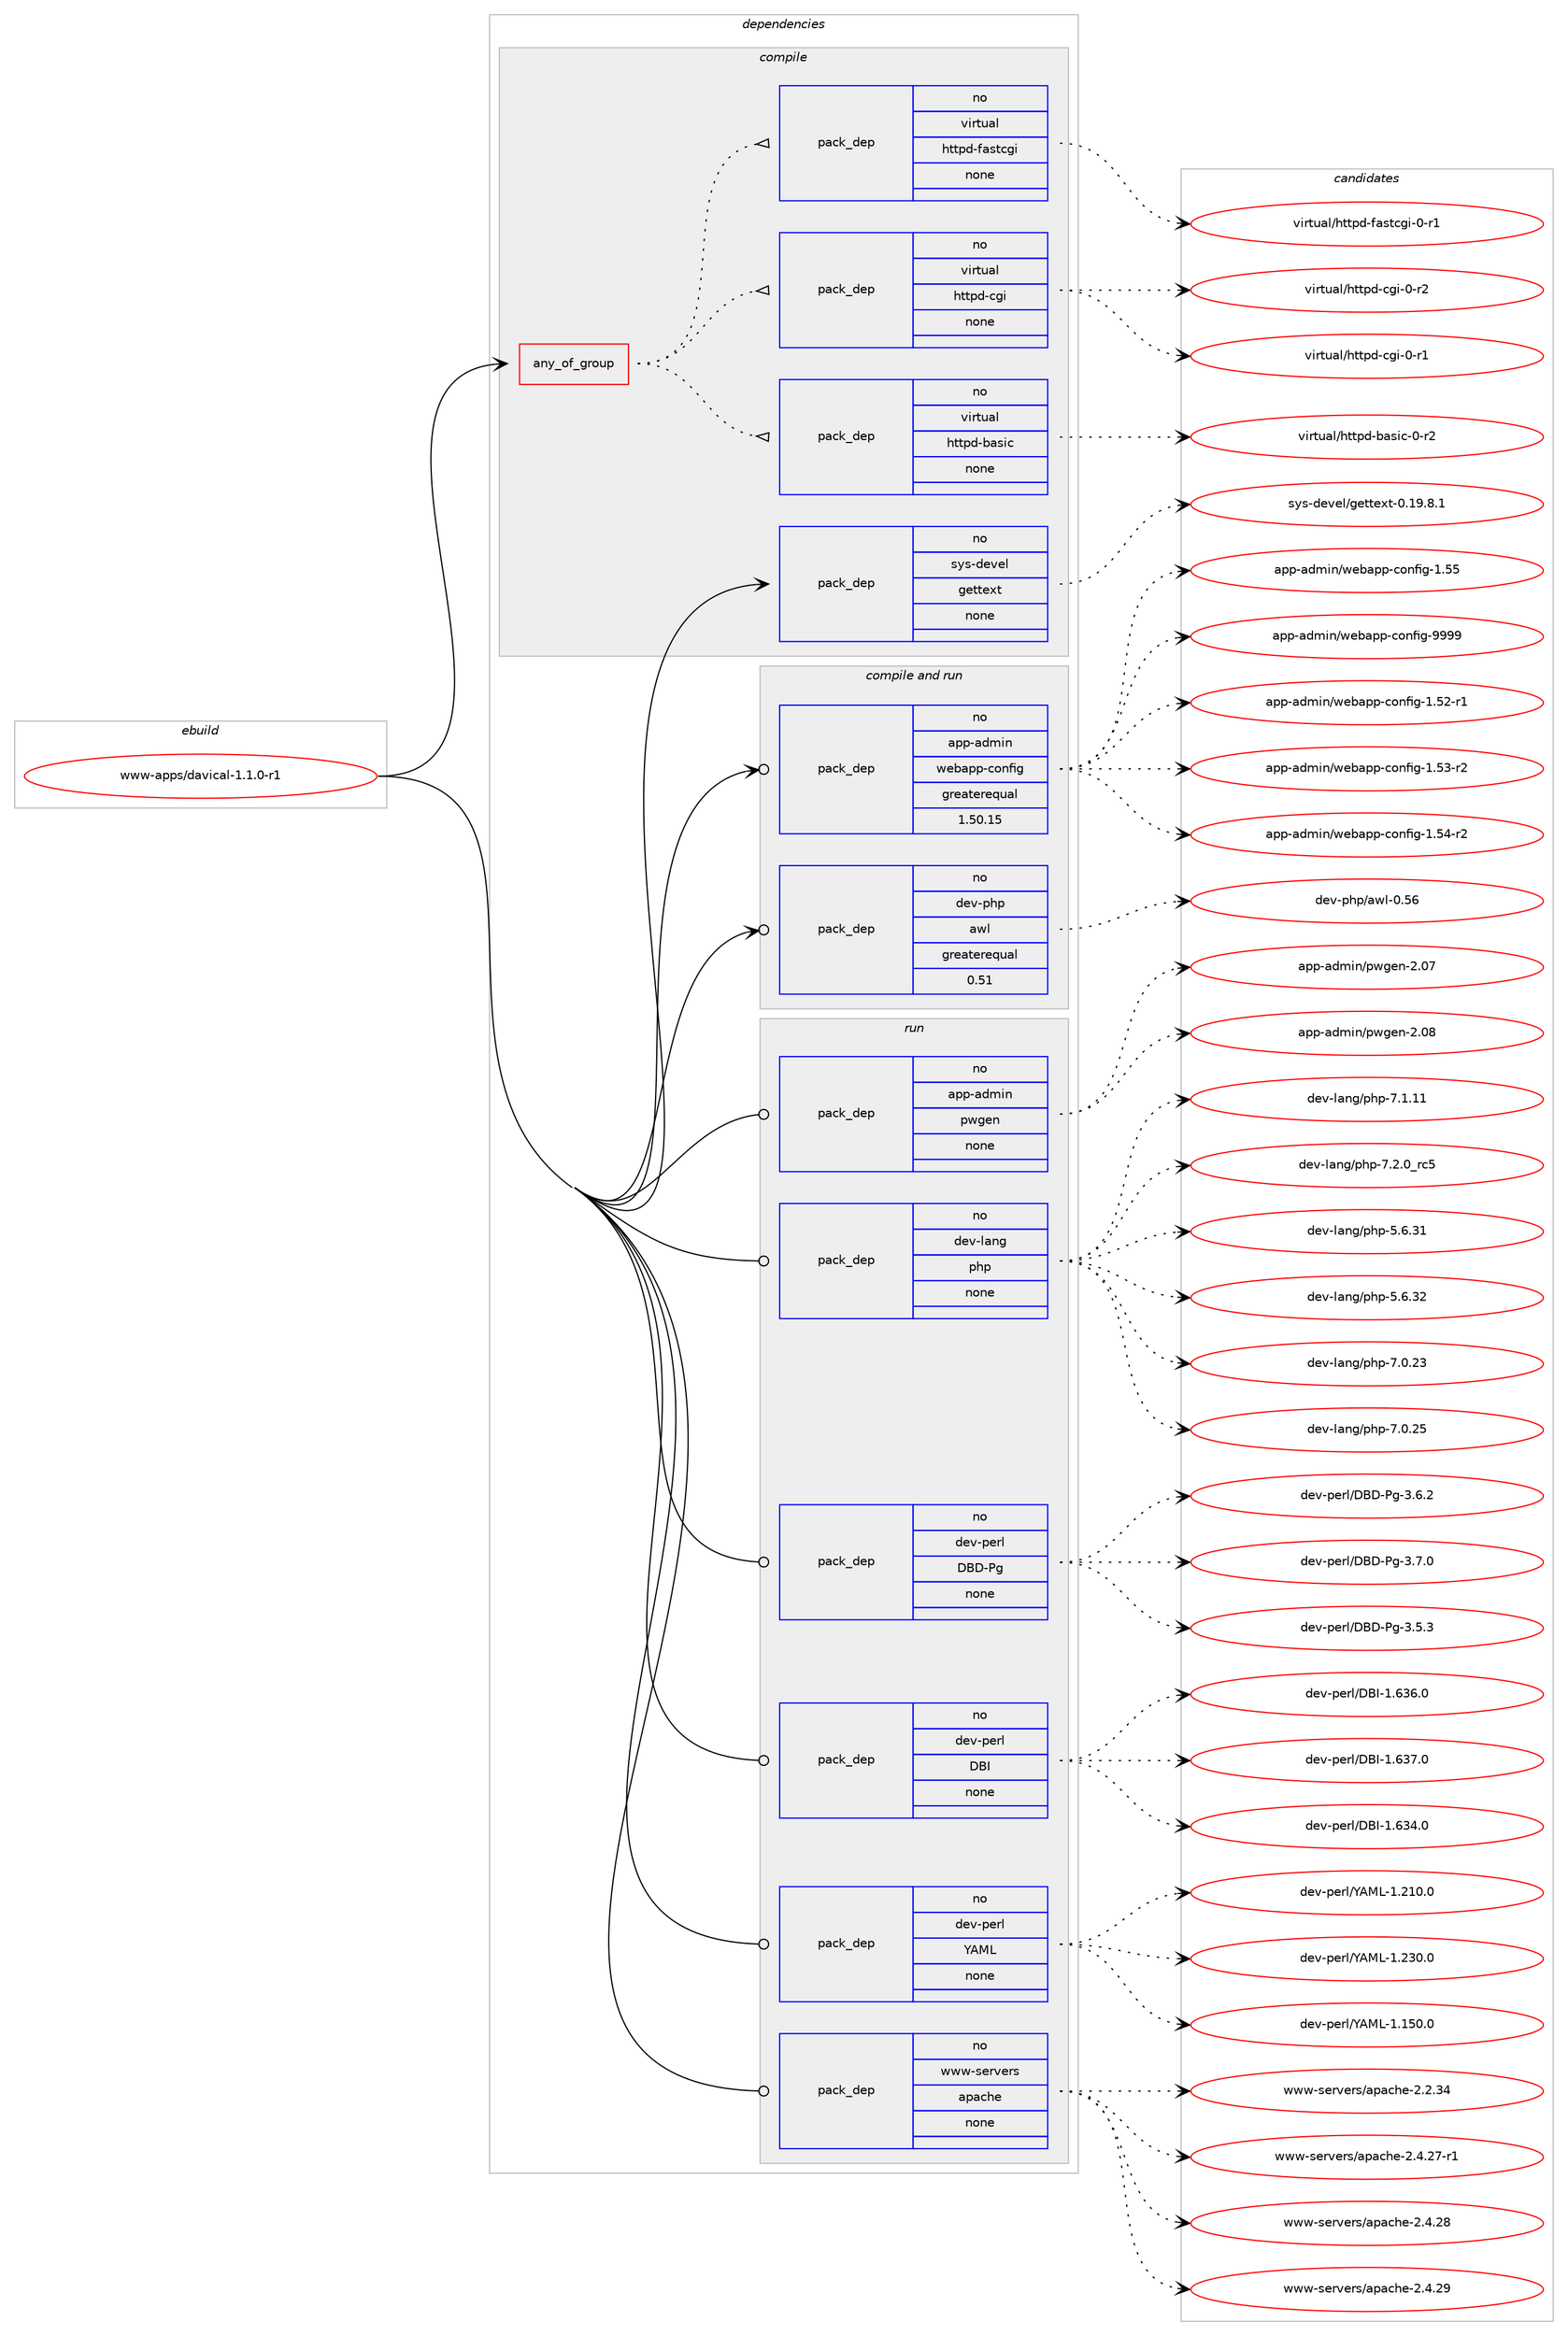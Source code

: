 digraph prolog {

# *************
# Graph options
# *************

newrank=true;
concentrate=true;
compound=true;
graph [rankdir=LR,fontname=Helvetica,fontsize=10,ranksep=1.5];#, ranksep=2.5, nodesep=0.2];
edge  [arrowhead=vee];
node  [fontname=Helvetica,fontsize=10];

# **********
# The ebuild
# **********

subgraph cluster_leftcol {
color=gray;
rank=same;
label=<<i>ebuild</i>>;
id [label="www-apps/davical-1.1.0-r1", color=red, width=4, href="../www-apps/davical-1.1.0-r1.svg"];
}

# ****************
# The dependencies
# ****************

subgraph cluster_midcol {
color=gray;
label=<<i>dependencies</i>>;
subgraph cluster_compile {
fillcolor="#eeeeee";
style=filled;
label=<<i>compile</i>>;
subgraph any8810 {
dependency500160 [label=<<TABLE BORDER="0" CELLBORDER="1" CELLSPACING="0" CELLPADDING="4"><TR><TD CELLPADDING="10">any_of_group</TD></TR></TABLE>>, shape=none, color=red];subgraph pack371787 {
dependency500161 [label=<<TABLE BORDER="0" CELLBORDER="1" CELLSPACING="0" CELLPADDING="4" WIDTH="220"><TR><TD ROWSPAN="6" CELLPADDING="30">pack_dep</TD></TR><TR><TD WIDTH="110">no</TD></TR><TR><TD>virtual</TD></TR><TR><TD>httpd-basic</TD></TR><TR><TD>none</TD></TR><TR><TD></TD></TR></TABLE>>, shape=none, color=blue];
}
dependency500160:e -> dependency500161:w [weight=20,style="dotted",arrowhead="oinv"];
subgraph pack371788 {
dependency500162 [label=<<TABLE BORDER="0" CELLBORDER="1" CELLSPACING="0" CELLPADDING="4" WIDTH="220"><TR><TD ROWSPAN="6" CELLPADDING="30">pack_dep</TD></TR><TR><TD WIDTH="110">no</TD></TR><TR><TD>virtual</TD></TR><TR><TD>httpd-cgi</TD></TR><TR><TD>none</TD></TR><TR><TD></TD></TR></TABLE>>, shape=none, color=blue];
}
dependency500160:e -> dependency500162:w [weight=20,style="dotted",arrowhead="oinv"];
subgraph pack371789 {
dependency500163 [label=<<TABLE BORDER="0" CELLBORDER="1" CELLSPACING="0" CELLPADDING="4" WIDTH="220"><TR><TD ROWSPAN="6" CELLPADDING="30">pack_dep</TD></TR><TR><TD WIDTH="110">no</TD></TR><TR><TD>virtual</TD></TR><TR><TD>httpd-fastcgi</TD></TR><TR><TD>none</TD></TR><TR><TD></TD></TR></TABLE>>, shape=none, color=blue];
}
dependency500160:e -> dependency500163:w [weight=20,style="dotted",arrowhead="oinv"];
}
id:e -> dependency500160:w [weight=20,style="solid",arrowhead="vee"];
subgraph pack371790 {
dependency500164 [label=<<TABLE BORDER="0" CELLBORDER="1" CELLSPACING="0" CELLPADDING="4" WIDTH="220"><TR><TD ROWSPAN="6" CELLPADDING="30">pack_dep</TD></TR><TR><TD WIDTH="110">no</TD></TR><TR><TD>sys-devel</TD></TR><TR><TD>gettext</TD></TR><TR><TD>none</TD></TR><TR><TD></TD></TR></TABLE>>, shape=none, color=blue];
}
id:e -> dependency500164:w [weight=20,style="solid",arrowhead="vee"];
}
subgraph cluster_compileandrun {
fillcolor="#eeeeee";
style=filled;
label=<<i>compile and run</i>>;
subgraph pack371791 {
dependency500165 [label=<<TABLE BORDER="0" CELLBORDER="1" CELLSPACING="0" CELLPADDING="4" WIDTH="220"><TR><TD ROWSPAN="6" CELLPADDING="30">pack_dep</TD></TR><TR><TD WIDTH="110">no</TD></TR><TR><TD>app-admin</TD></TR><TR><TD>webapp-config</TD></TR><TR><TD>greaterequal</TD></TR><TR><TD>1.50.15</TD></TR></TABLE>>, shape=none, color=blue];
}
id:e -> dependency500165:w [weight=20,style="solid",arrowhead="odotvee"];
subgraph pack371792 {
dependency500166 [label=<<TABLE BORDER="0" CELLBORDER="1" CELLSPACING="0" CELLPADDING="4" WIDTH="220"><TR><TD ROWSPAN="6" CELLPADDING="30">pack_dep</TD></TR><TR><TD WIDTH="110">no</TD></TR><TR><TD>dev-php</TD></TR><TR><TD>awl</TD></TR><TR><TD>greaterequal</TD></TR><TR><TD>0.51</TD></TR></TABLE>>, shape=none, color=blue];
}
id:e -> dependency500166:w [weight=20,style="solid",arrowhead="odotvee"];
}
subgraph cluster_run {
fillcolor="#eeeeee";
style=filled;
label=<<i>run</i>>;
subgraph pack371793 {
dependency500167 [label=<<TABLE BORDER="0" CELLBORDER="1" CELLSPACING="0" CELLPADDING="4" WIDTH="220"><TR><TD ROWSPAN="6" CELLPADDING="30">pack_dep</TD></TR><TR><TD WIDTH="110">no</TD></TR><TR><TD>app-admin</TD></TR><TR><TD>pwgen</TD></TR><TR><TD>none</TD></TR><TR><TD></TD></TR></TABLE>>, shape=none, color=blue];
}
id:e -> dependency500167:w [weight=20,style="solid",arrowhead="odot"];
subgraph pack371794 {
dependency500168 [label=<<TABLE BORDER="0" CELLBORDER="1" CELLSPACING="0" CELLPADDING="4" WIDTH="220"><TR><TD ROWSPAN="6" CELLPADDING="30">pack_dep</TD></TR><TR><TD WIDTH="110">no</TD></TR><TR><TD>dev-lang</TD></TR><TR><TD>php</TD></TR><TR><TD>none</TD></TR><TR><TD></TD></TR></TABLE>>, shape=none, color=blue];
}
id:e -> dependency500168:w [weight=20,style="solid",arrowhead="odot"];
subgraph pack371795 {
dependency500169 [label=<<TABLE BORDER="0" CELLBORDER="1" CELLSPACING="0" CELLPADDING="4" WIDTH="220"><TR><TD ROWSPAN="6" CELLPADDING="30">pack_dep</TD></TR><TR><TD WIDTH="110">no</TD></TR><TR><TD>dev-perl</TD></TR><TR><TD>DBD-Pg</TD></TR><TR><TD>none</TD></TR><TR><TD></TD></TR></TABLE>>, shape=none, color=blue];
}
id:e -> dependency500169:w [weight=20,style="solid",arrowhead="odot"];
subgraph pack371796 {
dependency500170 [label=<<TABLE BORDER="0" CELLBORDER="1" CELLSPACING="0" CELLPADDING="4" WIDTH="220"><TR><TD ROWSPAN="6" CELLPADDING="30">pack_dep</TD></TR><TR><TD WIDTH="110">no</TD></TR><TR><TD>dev-perl</TD></TR><TR><TD>DBI</TD></TR><TR><TD>none</TD></TR><TR><TD></TD></TR></TABLE>>, shape=none, color=blue];
}
id:e -> dependency500170:w [weight=20,style="solid",arrowhead="odot"];
subgraph pack371797 {
dependency500171 [label=<<TABLE BORDER="0" CELLBORDER="1" CELLSPACING="0" CELLPADDING="4" WIDTH="220"><TR><TD ROWSPAN="6" CELLPADDING="30">pack_dep</TD></TR><TR><TD WIDTH="110">no</TD></TR><TR><TD>dev-perl</TD></TR><TR><TD>YAML</TD></TR><TR><TD>none</TD></TR><TR><TD></TD></TR></TABLE>>, shape=none, color=blue];
}
id:e -> dependency500171:w [weight=20,style="solid",arrowhead="odot"];
subgraph pack371798 {
dependency500172 [label=<<TABLE BORDER="0" CELLBORDER="1" CELLSPACING="0" CELLPADDING="4" WIDTH="220"><TR><TD ROWSPAN="6" CELLPADDING="30">pack_dep</TD></TR><TR><TD WIDTH="110">no</TD></TR><TR><TD>www-servers</TD></TR><TR><TD>apache</TD></TR><TR><TD>none</TD></TR><TR><TD></TD></TR></TABLE>>, shape=none, color=blue];
}
id:e -> dependency500172:w [weight=20,style="solid",arrowhead="odot"];
}
}

# **************
# The candidates
# **************

subgraph cluster_choices {
rank=same;
color=gray;
label=<<i>candidates</i>>;

subgraph choice371787 {
color=black;
nodesep=1;
choice11810511411611797108471041161161121004598971151059945484511450 [label="virtual/httpd-basic-0-r2", color=red, width=4,href="../virtual/httpd-basic-0-r2.svg"];
dependency500161:e -> choice11810511411611797108471041161161121004598971151059945484511450:w [style=dotted,weight="100"];
}
subgraph choice371788 {
color=black;
nodesep=1;
choice1181051141161179710847104116116112100459910310545484511449 [label="virtual/httpd-cgi-0-r1", color=red, width=4,href="../virtual/httpd-cgi-0-r1.svg"];
choice1181051141161179710847104116116112100459910310545484511450 [label="virtual/httpd-cgi-0-r2", color=red, width=4,href="../virtual/httpd-cgi-0-r2.svg"];
dependency500162:e -> choice1181051141161179710847104116116112100459910310545484511449:w [style=dotted,weight="100"];
dependency500162:e -> choice1181051141161179710847104116116112100459910310545484511450:w [style=dotted,weight="100"];
}
subgraph choice371789 {
color=black;
nodesep=1;
choice118105114116117971084710411611611210045102971151169910310545484511449 [label="virtual/httpd-fastcgi-0-r1", color=red, width=4,href="../virtual/httpd-fastcgi-0-r1.svg"];
dependency500163:e -> choice118105114116117971084710411611611210045102971151169910310545484511449:w [style=dotted,weight="100"];
}
subgraph choice371790 {
color=black;
nodesep=1;
choice1151211154510010111810110847103101116116101120116454846495746564649 [label="sys-devel/gettext-0.19.8.1", color=red, width=4,href="../sys-devel/gettext-0.19.8.1.svg"];
dependency500164:e -> choice1151211154510010111810110847103101116116101120116454846495746564649:w [style=dotted,weight="100"];
}
subgraph choice371791 {
color=black;
nodesep=1;
choice971121124597100109105110471191019897112112459911111010210510345494653504511449 [label="app-admin/webapp-config-1.52-r1", color=red, width=4,href="../app-admin/webapp-config-1.52-r1.svg"];
choice971121124597100109105110471191019897112112459911111010210510345494653514511450 [label="app-admin/webapp-config-1.53-r2", color=red, width=4,href="../app-admin/webapp-config-1.53-r2.svg"];
choice971121124597100109105110471191019897112112459911111010210510345494653524511450 [label="app-admin/webapp-config-1.54-r2", color=red, width=4,href="../app-admin/webapp-config-1.54-r2.svg"];
choice97112112459710010910511047119101989711211245991111101021051034549465353 [label="app-admin/webapp-config-1.55", color=red, width=4,href="../app-admin/webapp-config-1.55.svg"];
choice97112112459710010910511047119101989711211245991111101021051034557575757 [label="app-admin/webapp-config-9999", color=red, width=4,href="../app-admin/webapp-config-9999.svg"];
dependency500165:e -> choice971121124597100109105110471191019897112112459911111010210510345494653504511449:w [style=dotted,weight="100"];
dependency500165:e -> choice971121124597100109105110471191019897112112459911111010210510345494653514511450:w [style=dotted,weight="100"];
dependency500165:e -> choice971121124597100109105110471191019897112112459911111010210510345494653524511450:w [style=dotted,weight="100"];
dependency500165:e -> choice97112112459710010910511047119101989711211245991111101021051034549465353:w [style=dotted,weight="100"];
dependency500165:e -> choice97112112459710010910511047119101989711211245991111101021051034557575757:w [style=dotted,weight="100"];
}
subgraph choice371792 {
color=black;
nodesep=1;
choice1001011184511210411247971191084548465354 [label="dev-php/awl-0.56", color=red, width=4,href="../dev-php/awl-0.56.svg"];
dependency500166:e -> choice1001011184511210411247971191084548465354:w [style=dotted,weight="100"];
}
subgraph choice371793 {
color=black;
nodesep=1;
choice971121124597100109105110471121191031011104550464855 [label="app-admin/pwgen-2.07", color=red, width=4,href="../app-admin/pwgen-2.07.svg"];
choice971121124597100109105110471121191031011104550464856 [label="app-admin/pwgen-2.08", color=red, width=4,href="../app-admin/pwgen-2.08.svg"];
dependency500167:e -> choice971121124597100109105110471121191031011104550464855:w [style=dotted,weight="100"];
dependency500167:e -> choice971121124597100109105110471121191031011104550464856:w [style=dotted,weight="100"];
}
subgraph choice371794 {
color=black;
nodesep=1;
choice10010111845108971101034711210411245534654465149 [label="dev-lang/php-5.6.31", color=red, width=4,href="../dev-lang/php-5.6.31.svg"];
choice10010111845108971101034711210411245534654465150 [label="dev-lang/php-5.6.32", color=red, width=4,href="../dev-lang/php-5.6.32.svg"];
choice10010111845108971101034711210411245554648465051 [label="dev-lang/php-7.0.23", color=red, width=4,href="../dev-lang/php-7.0.23.svg"];
choice10010111845108971101034711210411245554648465053 [label="dev-lang/php-7.0.25", color=red, width=4,href="../dev-lang/php-7.0.25.svg"];
choice10010111845108971101034711210411245554649464949 [label="dev-lang/php-7.1.11", color=red, width=4,href="../dev-lang/php-7.1.11.svg"];
choice100101118451089711010347112104112455546504648951149953 [label="dev-lang/php-7.2.0_rc5", color=red, width=4,href="../dev-lang/php-7.2.0_rc5.svg"];
dependency500168:e -> choice10010111845108971101034711210411245534654465149:w [style=dotted,weight="100"];
dependency500168:e -> choice10010111845108971101034711210411245534654465150:w [style=dotted,weight="100"];
dependency500168:e -> choice10010111845108971101034711210411245554648465051:w [style=dotted,weight="100"];
dependency500168:e -> choice10010111845108971101034711210411245554648465053:w [style=dotted,weight="100"];
dependency500168:e -> choice10010111845108971101034711210411245554649464949:w [style=dotted,weight="100"];
dependency500168:e -> choice100101118451089711010347112104112455546504648951149953:w [style=dotted,weight="100"];
}
subgraph choice371795 {
color=black;
nodesep=1;
choice10010111845112101114108476866684580103455146534651 [label="dev-perl/DBD-Pg-3.5.3", color=red, width=4,href="../dev-perl/DBD-Pg-3.5.3.svg"];
choice10010111845112101114108476866684580103455146544650 [label="dev-perl/DBD-Pg-3.6.2", color=red, width=4,href="../dev-perl/DBD-Pg-3.6.2.svg"];
choice10010111845112101114108476866684580103455146554648 [label="dev-perl/DBD-Pg-3.7.0", color=red, width=4,href="../dev-perl/DBD-Pg-3.7.0.svg"];
dependency500169:e -> choice10010111845112101114108476866684580103455146534651:w [style=dotted,weight="100"];
dependency500169:e -> choice10010111845112101114108476866684580103455146544650:w [style=dotted,weight="100"];
dependency500169:e -> choice10010111845112101114108476866684580103455146554648:w [style=dotted,weight="100"];
}
subgraph choice371796 {
color=black;
nodesep=1;
choice10010111845112101114108476866734549465451524648 [label="dev-perl/DBI-1.634.0", color=red, width=4,href="../dev-perl/DBI-1.634.0.svg"];
choice10010111845112101114108476866734549465451544648 [label="dev-perl/DBI-1.636.0", color=red, width=4,href="../dev-perl/DBI-1.636.0.svg"];
choice10010111845112101114108476866734549465451554648 [label="dev-perl/DBI-1.637.0", color=red, width=4,href="../dev-perl/DBI-1.637.0.svg"];
dependency500170:e -> choice10010111845112101114108476866734549465451524648:w [style=dotted,weight="100"];
dependency500170:e -> choice10010111845112101114108476866734549465451544648:w [style=dotted,weight="100"];
dependency500170:e -> choice10010111845112101114108476866734549465451554648:w [style=dotted,weight="100"];
}
subgraph choice371797 {
color=black;
nodesep=1;
choice1001011184511210111410847896577764549464953484648 [label="dev-perl/YAML-1.150.0", color=red, width=4,href="../dev-perl/YAML-1.150.0.svg"];
choice1001011184511210111410847896577764549465049484648 [label="dev-perl/YAML-1.210.0", color=red, width=4,href="../dev-perl/YAML-1.210.0.svg"];
choice1001011184511210111410847896577764549465051484648 [label="dev-perl/YAML-1.230.0", color=red, width=4,href="../dev-perl/YAML-1.230.0.svg"];
dependency500171:e -> choice1001011184511210111410847896577764549464953484648:w [style=dotted,weight="100"];
dependency500171:e -> choice1001011184511210111410847896577764549465049484648:w [style=dotted,weight="100"];
dependency500171:e -> choice1001011184511210111410847896577764549465051484648:w [style=dotted,weight="100"];
}
subgraph choice371798 {
color=black;
nodesep=1;
choice119119119451151011141181011141154797112979910410145504650465152 [label="www-servers/apache-2.2.34", color=red, width=4,href="../www-servers/apache-2.2.34.svg"];
choice1191191194511510111411810111411547971129799104101455046524650554511449 [label="www-servers/apache-2.4.27-r1", color=red, width=4,href="../www-servers/apache-2.4.27-r1.svg"];
choice119119119451151011141181011141154797112979910410145504652465056 [label="www-servers/apache-2.4.28", color=red, width=4,href="../www-servers/apache-2.4.28.svg"];
choice119119119451151011141181011141154797112979910410145504652465057 [label="www-servers/apache-2.4.29", color=red, width=4,href="../www-servers/apache-2.4.29.svg"];
dependency500172:e -> choice119119119451151011141181011141154797112979910410145504650465152:w [style=dotted,weight="100"];
dependency500172:e -> choice1191191194511510111411810111411547971129799104101455046524650554511449:w [style=dotted,weight="100"];
dependency500172:e -> choice119119119451151011141181011141154797112979910410145504652465056:w [style=dotted,weight="100"];
dependency500172:e -> choice119119119451151011141181011141154797112979910410145504652465057:w [style=dotted,weight="100"];
}
}

}
